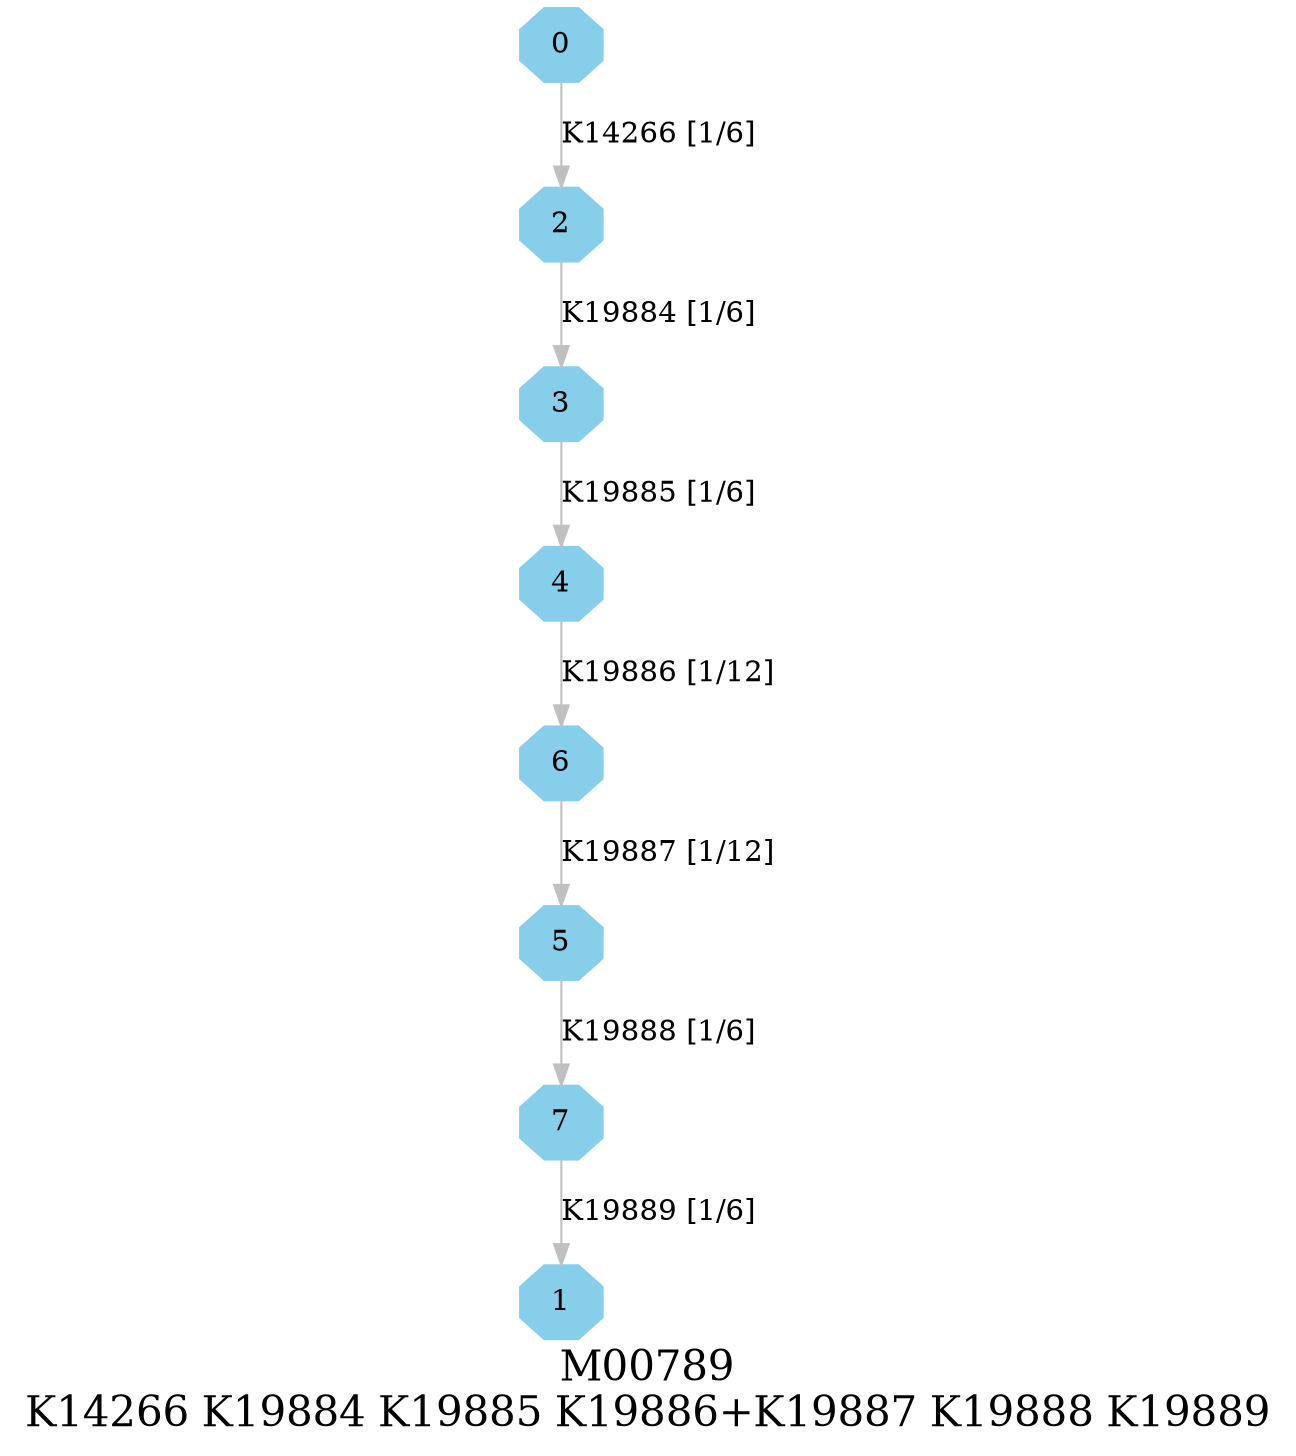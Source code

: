 digraph G {
graph [label="M00789
K14266 K19884 K19885 K19886+K19887 K19888 K19889",fontsize=20];
node [shape=box,style=filled];
edge [len=3,color=grey];
{node [width=.3,height=.3,shape=octagon,style=filled,color=skyblue] 0 1 2 3 4 5 6 7 }
0 -> 2 [label="K14266 [1/6]"];
2 -> 3 [label="K19884 [1/6]"];
3 -> 4 [label="K19885 [1/6]"];
4 -> 6 [label="K19886 [1/12]"];
5 -> 7 [label="K19888 [1/6]"];
6 -> 5 [label="K19887 [1/12]"];
7 -> 1 [label="K19889 [1/6]"];
}
